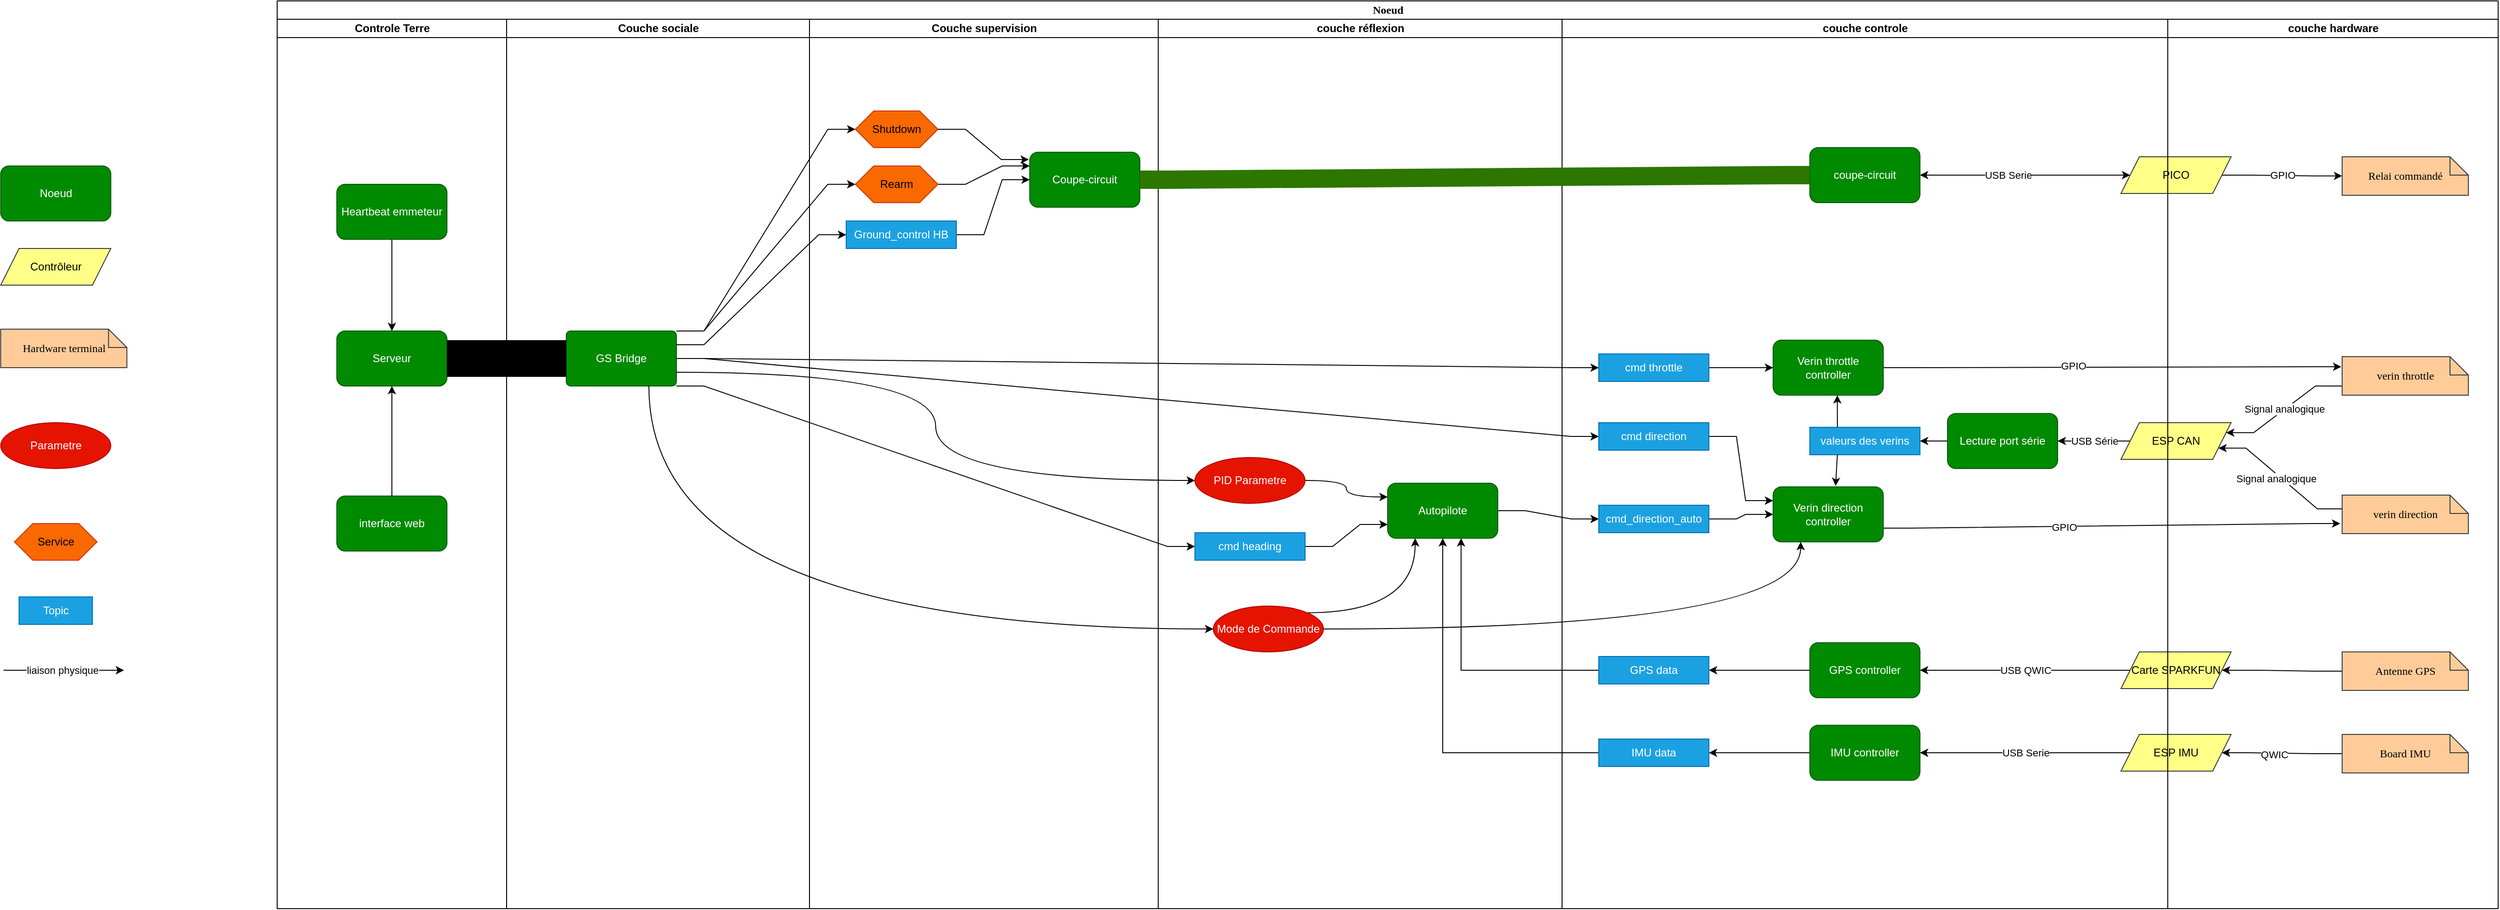 <mxfile version="27.1.4">
  <diagram name="Page-1" id="0783ab3e-0a74-02c8-0abd-f7b4e66b4bec">
    <mxGraphModel dx="2276" dy="832" grid="1" gridSize="10" guides="1" tooltips="1" connect="1" arrows="1" fold="1" page="1" pageScale="1" pageWidth="850" pageHeight="1100" background="none" math="0" shadow="0">
      <root>
        <mxCell id="0" />
        <mxCell id="1" parent="0" />
        <mxCell id="1c1d494c118603dd-1" value="Noeud" style="swimlane;html=1;childLayout=stackLayout;startSize=20;rounded=0;shadow=0;comic=0;labelBackgroundColor=none;strokeWidth=1;fontFamily=Verdana;fontSize=12;align=center;" parent="1" vertex="1">
          <mxGeometry x="40" y="20" width="2420" height="990" as="geometry" />
        </mxCell>
        <mxCell id="wUn-vo3ILw3S3Xmb6bR8-2" value="Controle Terre" style="swimlane;html=1;startSize=20;" vertex="1" parent="1c1d494c118603dd-1">
          <mxGeometry y="20" width="250" height="970" as="geometry">
            <mxRectangle y="20" width="40" height="970" as="alternateBounds" />
          </mxGeometry>
        </mxCell>
        <mxCell id="wUn-vo3ILw3S3Xmb6bR8-29" value="Serveur" style="rounded=1;whiteSpace=wrap;html=1;fillColor=#008a00;fontColor=#ffffff;strokeColor=#005700;" vertex="1" parent="wUn-vo3ILw3S3Xmb6bR8-2">
          <mxGeometry x="65" y="340" width="120" height="60" as="geometry" />
        </mxCell>
        <mxCell id="wUn-vo3ILw3S3Xmb6bR8-128" style="shape=connector;rounded=0;orthogonalLoop=1;jettySize=auto;html=1;entryX=0.5;entryY=0;entryDx=0;entryDy=0;strokeColor=default;align=center;verticalAlign=middle;fontFamily=Helvetica;fontSize=11;fontColor=default;labelBackgroundColor=default;endArrow=classic;" edge="1" parent="wUn-vo3ILw3S3Xmb6bR8-2" source="wUn-vo3ILw3S3Xmb6bR8-30" target="wUn-vo3ILw3S3Xmb6bR8-29">
          <mxGeometry relative="1" as="geometry" />
        </mxCell>
        <mxCell id="wUn-vo3ILw3S3Xmb6bR8-30" value="Heartbeat emmeteur" style="rounded=1;whiteSpace=wrap;html=1;fillColor=#008a00;fontColor=#ffffff;strokeColor=#005700;" vertex="1" parent="wUn-vo3ILw3S3Xmb6bR8-2">
          <mxGeometry x="65" y="180" width="120" height="60" as="geometry" />
        </mxCell>
        <mxCell id="wUn-vo3ILw3S3Xmb6bR8-31" value="interface web" style="rounded=1;whiteSpace=wrap;html=1;fillColor=#008a00;fontColor=#ffffff;strokeColor=#005700;" vertex="1" parent="wUn-vo3ILw3S3Xmb6bR8-2">
          <mxGeometry x="65" y="520" width="120" height="60" as="geometry" />
        </mxCell>
        <mxCell id="wUn-vo3ILw3S3Xmb6bR8-129" style="shape=connector;rounded=0;orthogonalLoop=1;jettySize=auto;html=1;entryX=0.5;entryY=1;entryDx=0;entryDy=0;strokeColor=default;align=center;verticalAlign=middle;fontFamily=Helvetica;fontSize=11;fontColor=default;labelBackgroundColor=default;endArrow=classic;" edge="1" parent="wUn-vo3ILw3S3Xmb6bR8-2" source="wUn-vo3ILw3S3Xmb6bR8-31" target="wUn-vo3ILw3S3Xmb6bR8-29">
          <mxGeometry relative="1" as="geometry" />
        </mxCell>
        <mxCell id="1c1d494c118603dd-2" value="Couche sociale" style="swimlane;html=1;startSize=20;" parent="1c1d494c118603dd-1" vertex="1">
          <mxGeometry x="250" y="20" width="330" height="970" as="geometry">
            <mxRectangle y="20" width="40" height="970" as="alternateBounds" />
          </mxGeometry>
        </mxCell>
        <mxCell id="wUn-vo3ILw3S3Xmb6bR8-8" value="GS Bridge" style="rounded=1;whiteSpace=wrap;html=1;fillColor=#008a00;fontColor=#ffffff;strokeColor=#005700;arcSize=8;" vertex="1" parent="1c1d494c118603dd-2">
          <mxGeometry x="65" y="340" width="120" height="60" as="geometry" />
        </mxCell>
        <mxCell id="1c1d494c118603dd-3" value="Couche supervision" style="swimlane;html=1;startSize=20;" parent="1c1d494c118603dd-1" vertex="1">
          <mxGeometry x="580" y="20" width="380" height="970" as="geometry" />
        </mxCell>
        <mxCell id="wUn-vo3ILw3S3Xmb6bR8-9" value="Coupe-circuit" style="rounded=1;whiteSpace=wrap;html=1;fillColor=#008a00;fontColor=#ffffff;strokeColor=#005700;" vertex="1" parent="1c1d494c118603dd-3">
          <mxGeometry x="240" y="145" width="120" height="60" as="geometry" />
        </mxCell>
        <mxCell id="wUn-vo3ILw3S3Xmb6bR8-104" style="edgeStyle=entityRelationEdgeStyle;shape=connector;rounded=0;orthogonalLoop=1;jettySize=auto;html=1;strokeColor=default;align=center;verticalAlign=middle;fontFamily=Helvetica;fontSize=11;fontColor=default;labelBackgroundColor=default;endArrow=classic;" edge="1" parent="1c1d494c118603dd-3" source="wUn-vo3ILw3S3Xmb6bR8-32" target="wUn-vo3ILw3S3Xmb6bR8-9">
          <mxGeometry relative="1" as="geometry" />
        </mxCell>
        <mxCell id="wUn-vo3ILw3S3Xmb6bR8-32" value="Ground_control HB" style="rounded=0;whiteSpace=wrap;html=1;fillColor=#1ba1e2;fontColor=#ffffff;strokeColor=#006EAF;" vertex="1" parent="1c1d494c118603dd-3">
          <mxGeometry x="40" y="220" width="120" height="30" as="geometry" />
        </mxCell>
        <mxCell id="wUn-vo3ILw3S3Xmb6bR8-39" value="Shutdown" style="shape=hexagon;perimeter=hexagonPerimeter2;whiteSpace=wrap;html=1;fixedSize=1;fillColor=#fa6800;fontColor=#000000;strokeColor=#C73500;" vertex="1" parent="1c1d494c118603dd-3">
          <mxGeometry x="50" y="100" width="90" height="40" as="geometry" />
        </mxCell>
        <mxCell id="wUn-vo3ILw3S3Xmb6bR8-103" style="edgeStyle=entityRelationEdgeStyle;shape=connector;rounded=0;orthogonalLoop=1;jettySize=auto;html=1;entryX=0;entryY=0.25;entryDx=0;entryDy=0;strokeColor=light-dark(#000000,#FF8000);align=center;verticalAlign=middle;fontFamily=Helvetica;fontSize=11;fontColor=default;labelBackgroundColor=default;endArrow=classic;" edge="1" parent="1c1d494c118603dd-3" source="wUn-vo3ILw3S3Xmb6bR8-40" target="wUn-vo3ILw3S3Xmb6bR8-9">
          <mxGeometry relative="1" as="geometry" />
        </mxCell>
        <mxCell id="wUn-vo3ILw3S3Xmb6bR8-40" value="Rearm" style="shape=hexagon;perimeter=hexagonPerimeter2;whiteSpace=wrap;html=1;fixedSize=1;fillColor=#fa6800;fontColor=#000000;strokeColor=#C73500;" vertex="1" parent="1c1d494c118603dd-3">
          <mxGeometry x="50" y="160" width="90" height="40" as="geometry" />
        </mxCell>
        <mxCell id="wUn-vo3ILw3S3Xmb6bR8-102" style="edgeStyle=entityRelationEdgeStyle;shape=connector;rounded=0;orthogonalLoop=1;jettySize=auto;html=1;entryX=-0.008;entryY=0.133;entryDx=0;entryDy=0;entryPerimeter=0;strokeColor=light-dark(#000000,#FF8000);align=center;verticalAlign=middle;fontFamily=Helvetica;fontSize=11;fontColor=default;labelBackgroundColor=default;endArrow=classic;" edge="1" parent="1c1d494c118603dd-3" source="wUn-vo3ILw3S3Xmb6bR8-39" target="wUn-vo3ILw3S3Xmb6bR8-9">
          <mxGeometry relative="1" as="geometry" />
        </mxCell>
        <mxCell id="wUn-vo3ILw3S3Xmb6bR8-90" style="edgeStyle=entityRelationEdgeStyle;shape=connector;rounded=0;orthogonalLoop=1;jettySize=auto;html=1;strokeColor=default;align=center;verticalAlign=middle;fontFamily=Helvetica;fontSize=11;fontColor=default;labelBackgroundColor=default;endArrow=classic;" edge="1" parent="1c1d494c118603dd-1" source="wUn-vo3ILw3S3Xmb6bR8-8" target="wUn-vo3ILw3S3Xmb6bR8-35">
          <mxGeometry relative="1" as="geometry">
            <mxPoint x="1430" y="400" as="targetPoint" />
          </mxGeometry>
        </mxCell>
        <mxCell id="wUn-vo3ILw3S3Xmb6bR8-91" style="edgeStyle=entityRelationEdgeStyle;shape=connector;rounded=0;orthogonalLoop=1;jettySize=auto;html=1;strokeColor=default;align=center;verticalAlign=middle;fontFamily=Helvetica;fontSize=11;fontColor=default;labelBackgroundColor=default;endArrow=classic;" edge="1" parent="1c1d494c118603dd-1" source="wUn-vo3ILw3S3Xmb6bR8-8" target="wUn-vo3ILw3S3Xmb6bR8-36">
          <mxGeometry relative="1" as="geometry" />
        </mxCell>
        <mxCell id="wUn-vo3ILw3S3Xmb6bR8-94" style="edgeStyle=entityRelationEdgeStyle;shape=connector;rounded=0;orthogonalLoop=1;jettySize=auto;html=1;entryX=0;entryY=0.5;entryDx=0;entryDy=0;strokeColor=default;align=center;verticalAlign=middle;fontFamily=Helvetica;fontSize=11;fontColor=default;labelBackgroundColor=default;endArrow=classic;" edge="1" parent="1c1d494c118603dd-1" source="wUn-vo3ILw3S3Xmb6bR8-10" target="wUn-vo3ILw3S3Xmb6bR8-33">
          <mxGeometry relative="1" as="geometry" />
        </mxCell>
        <mxCell id="wUn-vo3ILw3S3Xmb6bR8-97" style="edgeStyle=orthogonalEdgeStyle;shape=connector;rounded=0;orthogonalLoop=1;jettySize=auto;html=1;exitX=1;exitY=0.75;exitDx=0;exitDy=0;strokeColor=light-dark(#000000,#EA6B66);align=center;verticalAlign=middle;fontFamily=Helvetica;fontSize=11;fontColor=default;labelBackgroundColor=default;endArrow=classic;curved=1;entryX=0;entryY=0.5;entryDx=0;entryDy=0;" edge="1" parent="1c1d494c118603dd-1" source="wUn-vo3ILw3S3Xmb6bR8-8" target="wUn-vo3ILw3S3Xmb6bR8-41">
          <mxGeometry relative="1" as="geometry">
            <mxPoint x="920" y="530" as="targetPoint" />
          </mxGeometry>
        </mxCell>
        <mxCell id="wUn-vo3ILw3S3Xmb6bR8-98" style="edgeStyle=entityRelationEdgeStyle;shape=connector;rounded=0;orthogonalLoop=1;jettySize=auto;html=1;exitX=1;exitY=1;exitDx=0;exitDy=0;strokeColor=default;align=center;verticalAlign=middle;fontFamily=Helvetica;fontSize=11;fontColor=default;labelBackgroundColor=default;endArrow=classic;" edge="1" parent="1c1d494c118603dd-1" source="wUn-vo3ILw3S3Xmb6bR8-8" target="wUn-vo3ILw3S3Xmb6bR8-37">
          <mxGeometry relative="1" as="geometry" />
        </mxCell>
        <mxCell id="wUn-vo3ILw3S3Xmb6bR8-99" style="edgeStyle=entityRelationEdgeStyle;shape=connector;rounded=0;orthogonalLoop=1;jettySize=auto;html=1;exitX=1;exitY=0.25;exitDx=0;exitDy=0;strokeColor=default;align=center;verticalAlign=middle;fontFamily=Helvetica;fontSize=11;fontColor=default;labelBackgroundColor=default;endArrow=classic;" edge="1" parent="1c1d494c118603dd-1" source="wUn-vo3ILw3S3Xmb6bR8-8" target="wUn-vo3ILw3S3Xmb6bR8-32">
          <mxGeometry relative="1" as="geometry" />
        </mxCell>
        <mxCell id="wUn-vo3ILw3S3Xmb6bR8-100" style="edgeStyle=entityRelationEdgeStyle;shape=connector;rounded=0;orthogonalLoop=1;jettySize=auto;html=1;exitX=1;exitY=0;exitDx=0;exitDy=0;entryX=0;entryY=0.5;entryDx=0;entryDy=0;strokeColor=light-dark(#000000,#FF8000);align=center;verticalAlign=middle;fontFamily=Helvetica;fontSize=11;fontColor=default;labelBackgroundColor=default;endArrow=classic;" edge="1" parent="1c1d494c118603dd-1" source="wUn-vo3ILw3S3Xmb6bR8-8" target="wUn-vo3ILw3S3Xmb6bR8-40">
          <mxGeometry relative="1" as="geometry" />
        </mxCell>
        <mxCell id="wUn-vo3ILw3S3Xmb6bR8-101" style="edgeStyle=entityRelationEdgeStyle;shape=connector;rounded=0;orthogonalLoop=1;jettySize=auto;html=1;exitX=1;exitY=0;exitDx=0;exitDy=0;entryX=0;entryY=0.5;entryDx=0;entryDy=0;strokeColor=light-dark(#000000,#FF8000);align=center;verticalAlign=middle;fontFamily=Helvetica;fontSize=11;fontColor=default;labelBackgroundColor=default;endArrow=classic;" edge="1" parent="1c1d494c118603dd-1" source="wUn-vo3ILw3S3Xmb6bR8-8" target="wUn-vo3ILw3S3Xmb6bR8-39">
          <mxGeometry relative="1" as="geometry" />
        </mxCell>
        <mxCell id="wUn-vo3ILw3S3Xmb6bR8-108" style="edgeStyle=entityRelationEdgeStyle;shape=connector;rounded=0;orthogonalLoop=1;jettySize=auto;html=1;entryX=1;entryY=0.5;entryDx=0;entryDy=0;strokeColor=light-dark(#000000,#FFFF33);align=center;verticalAlign=middle;fontFamily=Helvetica;fontSize=11;fontColor=default;labelBackgroundColor=default;endArrow=classic;" edge="1" parent="1c1d494c118603dd-1" source="wUn-vo3ILw3S3Xmb6bR8-87" target="wUn-vo3ILw3S3Xmb6bR8-48">
          <mxGeometry relative="1" as="geometry" />
        </mxCell>
        <mxCell id="wUn-vo3ILw3S3Xmb6bR8-144" value="QWIC" style="edgeLabel;html=1;align=center;verticalAlign=middle;resizable=0;points=[];fontFamily=Helvetica;fontSize=11;fontColor=default;labelBackgroundColor=default;" vertex="1" connectable="0" parent="wUn-vo3ILw3S3Xmb6bR8-108">
          <mxGeometry x="0.13" y="1" relative="1" as="geometry">
            <mxPoint as="offset" />
          </mxGeometry>
        </mxCell>
        <mxCell id="wUn-vo3ILw3S3Xmb6bR8-109" style="edgeStyle=entityRelationEdgeStyle;shape=connector;rounded=0;orthogonalLoop=1;jettySize=auto;html=1;strokeColor=light-dark(#000000,#FFFF33);align=center;verticalAlign=middle;fontFamily=Helvetica;fontSize=11;fontColor=default;labelBackgroundColor=default;endArrow=classic;" edge="1" parent="1c1d494c118603dd-1" source="wUn-vo3ILw3S3Xmb6bR8-86" target="wUn-vo3ILw3S3Xmb6bR8-49">
          <mxGeometry relative="1" as="geometry" />
        </mxCell>
        <mxCell id="wUn-vo3ILw3S3Xmb6bR8-113" style="edgeStyle=orthogonalEdgeStyle;shape=connector;rounded=0;orthogonalLoop=1;jettySize=auto;html=1;strokeColor=default;align=center;verticalAlign=middle;fontFamily=Helvetica;fontSize=11;fontColor=default;labelBackgroundColor=default;endArrow=classic;" edge="1" parent="1c1d494c118603dd-1" source="wUn-vo3ILw3S3Xmb6bR8-38" target="wUn-vo3ILw3S3Xmb6bR8-10">
          <mxGeometry relative="1" as="geometry">
            <Array as="points">
              <mxPoint x="1290" y="730" />
            </Array>
          </mxGeometry>
        </mxCell>
        <mxCell id="wUn-vo3ILw3S3Xmb6bR8-114" style="edgeStyle=orthogonalEdgeStyle;shape=connector;rounded=0;orthogonalLoop=1;jettySize=auto;html=1;strokeColor=default;align=center;verticalAlign=middle;fontFamily=Helvetica;fontSize=11;fontColor=default;labelBackgroundColor=default;endArrow=classic;" edge="1" parent="1c1d494c118603dd-1" source="wUn-vo3ILw3S3Xmb6bR8-34" target="wUn-vo3ILw3S3Xmb6bR8-10">
          <mxGeometry relative="1" as="geometry" />
        </mxCell>
        <mxCell id="wUn-vo3ILw3S3Xmb6bR8-115" style="edgeStyle=entityRelationEdgeStyle;shape=connector;rounded=0;orthogonalLoop=1;jettySize=auto;html=1;strokeColor=light-dark(#000000,#FFFF33);align=center;verticalAlign=middle;fontFamily=Helvetica;fontSize=11;fontColor=default;labelBackgroundColor=default;endArrow=classic;entryX=-0.007;entryY=0.262;entryDx=0;entryDy=0;entryPerimeter=0;" edge="1" parent="1c1d494c118603dd-1" source="wUn-vo3ILw3S3Xmb6bR8-27" target="wUn-vo3ILw3S3Xmb6bR8-84">
          <mxGeometry relative="1" as="geometry">
            <mxPoint x="2130" y="400" as="targetPoint" />
          </mxGeometry>
        </mxCell>
        <mxCell id="wUn-vo3ILw3S3Xmb6bR8-146" value="GPIO" style="edgeLabel;html=1;align=center;verticalAlign=middle;resizable=0;points=[];fontFamily=Helvetica;fontSize=11;fontColor=default;labelBackgroundColor=default;" vertex="1" connectable="0" parent="wUn-vo3ILw3S3Xmb6bR8-115">
          <mxGeometry x="-0.17" y="2" relative="1" as="geometry">
            <mxPoint as="offset" />
          </mxGeometry>
        </mxCell>
        <mxCell id="wUn-vo3ILw3S3Xmb6bR8-116" value="Signal analogique" style="edgeStyle=entityRelationEdgeStyle;shape=connector;rounded=0;orthogonalLoop=1;jettySize=auto;html=1;entryX=1;entryY=0.25;entryDx=0;entryDy=0;strokeColor=light-dark(#000000,#FFFF33);align=center;verticalAlign=middle;fontFamily=Helvetica;fontSize=11;fontColor=default;labelBackgroundColor=default;endArrow=classic;exitX=0.007;exitY=0.762;exitDx=0;exitDy=0;exitPerimeter=0;" edge="1" parent="1c1d494c118603dd-1" source="wUn-vo3ILw3S3Xmb6bR8-84" target="wUn-vo3ILw3S3Xmb6bR8-47">
          <mxGeometry relative="1" as="geometry" />
        </mxCell>
        <mxCell id="wUn-vo3ILw3S3Xmb6bR8-119" style="edgeStyle=entityRelationEdgeStyle;shape=connector;rounded=0;orthogonalLoop=1;jettySize=auto;html=1;exitX=0.022;exitY=0.357;exitDx=0;exitDy=0;exitPerimeter=0;entryX=1;entryY=0.75;entryDx=0;entryDy=0;strokeColor=light-dark(#000000,#FFFF33);align=center;verticalAlign=middle;fontFamily=Helvetica;fontSize=11;fontColor=default;labelBackgroundColor=default;endArrow=classic;" edge="1" parent="1c1d494c118603dd-1" source="wUn-vo3ILw3S3Xmb6bR8-85" target="wUn-vo3ILw3S3Xmb6bR8-47">
          <mxGeometry relative="1" as="geometry" />
        </mxCell>
        <mxCell id="wUn-vo3ILw3S3Xmb6bR8-133" value="Signal analogique" style="edgeLabel;html=1;align=center;verticalAlign=middle;resizable=0;points=[];fontFamily=Helvetica;fontSize=11;fontColor=default;labelBackgroundColor=default;" vertex="1" connectable="0" parent="wUn-vo3ILw3S3Xmb6bR8-119">
          <mxGeometry x="0.051" y="4" relative="1" as="geometry">
            <mxPoint as="offset" />
          </mxGeometry>
        </mxCell>
        <mxCell id="wUn-vo3ILw3S3Xmb6bR8-121" style="edgeStyle=entityRelationEdgeStyle;shape=connector;rounded=0;orthogonalLoop=1;jettySize=auto;html=1;exitX=1;exitY=0.75;exitDx=0;exitDy=0;strokeColor=light-dark(#000000,#FFFF33);align=center;verticalAlign=middle;fontFamily=Helvetica;fontSize=11;fontColor=default;labelBackgroundColor=default;endArrow=classic;entryX=-0.015;entryY=0.738;entryDx=0;entryDy=0;entryPerimeter=0;" edge="1" parent="1c1d494c118603dd-1" source="wUn-vo3ILw3S3Xmb6bR8-28" target="wUn-vo3ILw3S3Xmb6bR8-85">
          <mxGeometry relative="1" as="geometry">
            <mxPoint x="2130" y="532" as="targetPoint" />
          </mxGeometry>
        </mxCell>
        <mxCell id="wUn-vo3ILw3S3Xmb6bR8-147" value="GPIO" style="edgeLabel;html=1;align=center;verticalAlign=middle;resizable=0;points=[];fontFamily=Helvetica;fontSize=11;fontColor=default;labelBackgroundColor=default;" vertex="1" connectable="0" parent="wUn-vo3ILw3S3Xmb6bR8-121">
          <mxGeometry x="-0.209" y="-1" relative="1" as="geometry">
            <mxPoint as="offset" />
          </mxGeometry>
        </mxCell>
        <mxCell id="1c1d494c118603dd-4" value="couche réflexion" style="swimlane;html=1;startSize=20;" parent="1c1d494c118603dd-1" vertex="1">
          <mxGeometry x="960" y="20" width="440" height="970" as="geometry" />
        </mxCell>
        <mxCell id="wUn-vo3ILw3S3Xmb6bR8-10" value="Autopilote" style="rounded=1;whiteSpace=wrap;html=1;fillColor=#008a00;fontColor=#ffffff;strokeColor=#005700;" vertex="1" parent="1c1d494c118603dd-4">
          <mxGeometry x="250" y="506" width="120" height="60" as="geometry" />
        </mxCell>
        <mxCell id="wUn-vo3ILw3S3Xmb6bR8-95" style="edgeStyle=entityRelationEdgeStyle;shape=connector;rounded=0;orthogonalLoop=1;jettySize=auto;html=1;entryX=0;entryY=0.75;entryDx=0;entryDy=0;strokeColor=default;align=center;verticalAlign=middle;fontFamily=Helvetica;fontSize=11;fontColor=default;labelBackgroundColor=default;endArrow=classic;" edge="1" parent="1c1d494c118603dd-4" source="wUn-vo3ILw3S3Xmb6bR8-37" target="wUn-vo3ILw3S3Xmb6bR8-10">
          <mxGeometry relative="1" as="geometry" />
        </mxCell>
        <mxCell id="wUn-vo3ILw3S3Xmb6bR8-37" value="cmd heading" style="rounded=0;whiteSpace=wrap;html=1;fillColor=#1ba1e2;fontColor=#ffffff;strokeColor=#006EAF;" vertex="1" parent="1c1d494c118603dd-4">
          <mxGeometry x="40" y="560" width="120" height="30" as="geometry" />
        </mxCell>
        <mxCell id="wUn-vo3ILw3S3Xmb6bR8-96" style="edgeStyle=orthogonalEdgeStyle;shape=connector;rounded=0;orthogonalLoop=1;jettySize=auto;html=1;entryX=0;entryY=0.25;entryDx=0;entryDy=0;strokeColor=light-dark(#000000,#EA6B66);align=center;verticalAlign=middle;fontFamily=Helvetica;fontSize=11;fontColor=default;labelBackgroundColor=default;endArrow=classic;curved=1;" edge="1" parent="1c1d494c118603dd-4" source="wUn-vo3ILw3S3Xmb6bR8-41" target="wUn-vo3ILw3S3Xmb6bR8-10">
          <mxGeometry relative="1" as="geometry" />
        </mxCell>
        <mxCell id="wUn-vo3ILw3S3Xmb6bR8-41" value="PID Parametre" style="ellipse;whiteSpace=wrap;html=1;fillColor=#e51400;fontColor=#ffffff;strokeColor=#B20000;" vertex="1" parent="1c1d494c118603dd-4">
          <mxGeometry x="40" y="478" width="120" height="50" as="geometry" />
        </mxCell>
        <mxCell id="wUn-vo3ILw3S3Xmb6bR8-150" style="edgeStyle=orthogonalEdgeStyle;shape=connector;curved=1;rounded=0;orthogonalLoop=1;jettySize=auto;html=1;exitX=1;exitY=0;exitDx=0;exitDy=0;entryX=0.25;entryY=1;entryDx=0;entryDy=0;strokeColor=light-dark(#000000,#EA6B66);align=center;verticalAlign=middle;fontFamily=Helvetica;fontSize=11;fontColor=default;labelBackgroundColor=default;endArrow=classic;" edge="1" parent="1c1d494c118603dd-4" source="wUn-vo3ILw3S3Xmb6bR8-148" target="wUn-vo3ILw3S3Xmb6bR8-10">
          <mxGeometry relative="1" as="geometry" />
        </mxCell>
        <mxCell id="wUn-vo3ILw3S3Xmb6bR8-148" value="Mode de Commande" style="ellipse;whiteSpace=wrap;html=1;fillColor=#e51400;fontColor=#ffffff;strokeColor=#B20000;" vertex="1" parent="1c1d494c118603dd-4">
          <mxGeometry x="60" y="640" width="120" height="50" as="geometry" />
        </mxCell>
        <mxCell id="wUn-vo3ILw3S3Xmb6bR8-1" value="couche controle" style="swimlane;html=1;startSize=20;" vertex="1" parent="1c1d494c118603dd-1">
          <mxGeometry x="1400" y="20" width="660" height="970" as="geometry" />
        </mxCell>
        <mxCell id="wUn-vo3ILw3S3Xmb6bR8-105" style="edgeStyle=entityRelationEdgeStyle;shape=connector;rounded=0;orthogonalLoop=1;jettySize=auto;html=1;strokeColor=default;align=center;verticalAlign=middle;fontFamily=Helvetica;fontSize=11;fontColor=default;labelBackgroundColor=default;endArrow=classic;" edge="1" parent="wUn-vo3ILw3S3Xmb6bR8-1" source="wUn-vo3ILw3S3Xmb6bR8-11" target="wUn-vo3ILw3S3Xmb6bR8-38">
          <mxGeometry relative="1" as="geometry" />
        </mxCell>
        <mxCell id="wUn-vo3ILw3S3Xmb6bR8-11" value="GPS controller" style="rounded=1;whiteSpace=wrap;html=1;fillColor=#008a00;fontColor=#ffffff;strokeColor=#005700;" vertex="1" parent="wUn-vo3ILw3S3Xmb6bR8-1">
          <mxGeometry x="270" y="680" width="120" height="60" as="geometry" />
        </mxCell>
        <mxCell id="wUn-vo3ILw3S3Xmb6bR8-106" style="edgeStyle=entityRelationEdgeStyle;shape=connector;rounded=0;orthogonalLoop=1;jettySize=auto;html=1;strokeColor=default;align=center;verticalAlign=middle;fontFamily=Helvetica;fontSize=11;fontColor=default;labelBackgroundColor=default;endArrow=classic;" edge="1" parent="wUn-vo3ILw3S3Xmb6bR8-1" source="wUn-vo3ILw3S3Xmb6bR8-12" target="wUn-vo3ILw3S3Xmb6bR8-34">
          <mxGeometry relative="1" as="geometry" />
        </mxCell>
        <mxCell id="wUn-vo3ILw3S3Xmb6bR8-12" value="IMU controller" style="rounded=1;whiteSpace=wrap;html=1;fillColor=#008a00;fontColor=#ffffff;strokeColor=#005700;" vertex="1" parent="wUn-vo3ILw3S3Xmb6bR8-1">
          <mxGeometry x="270" y="770" width="120" height="60" as="geometry" />
        </mxCell>
        <mxCell id="wUn-vo3ILw3S3Xmb6bR8-125" style="edgeStyle=entityRelationEdgeStyle;shape=connector;rounded=0;orthogonalLoop=1;jettySize=auto;html=1;strokeColor=light-dark(#000000,#FFFF33);align=center;verticalAlign=middle;fontFamily=Helvetica;fontSize=11;fontColor=default;labelBackgroundColor=default;endArrow=classic;startArrow=classic;startFill=1;entryX=0;entryY=0.5;entryDx=0;entryDy=0;" edge="1" parent="wUn-vo3ILw3S3Xmb6bR8-1" source="wUn-vo3ILw3S3Xmb6bR8-13" target="wUn-vo3ILw3S3Xmb6bR8-46">
          <mxGeometry relative="1" as="geometry">
            <mxPoint x="660" y="170" as="targetPoint" />
            <Array as="points">
              <mxPoint x="630" y="170" />
              <mxPoint x="570" y="80" />
            </Array>
          </mxGeometry>
        </mxCell>
        <mxCell id="wUn-vo3ILw3S3Xmb6bR8-143" value="USB Serie" style="edgeLabel;html=1;align=center;verticalAlign=middle;resizable=0;points=[];fontFamily=Helvetica;fontSize=11;fontColor=default;labelBackgroundColor=default;" vertex="1" connectable="0" parent="wUn-vo3ILw3S3Xmb6bR8-125">
          <mxGeometry x="-0.305" y="-1" relative="1" as="geometry">
            <mxPoint x="16" y="-1" as="offset" />
          </mxGeometry>
        </mxCell>
        <mxCell id="wUn-vo3ILw3S3Xmb6bR8-13" value="coupe-circuit" style="rounded=1;whiteSpace=wrap;html=1;fillColor=#008a00;fontColor=#ffffff;strokeColor=#005700;" vertex="1" parent="wUn-vo3ILw3S3Xmb6bR8-1">
          <mxGeometry x="270" y="140" width="120" height="60" as="geometry" />
        </mxCell>
        <mxCell id="wUn-vo3ILw3S3Xmb6bR8-27" value="Verin throttle controller" style="rounded=1;whiteSpace=wrap;html=1;fillColor=#008a00;fontColor=#ffffff;strokeColor=#005700;" vertex="1" parent="wUn-vo3ILw3S3Xmb6bR8-1">
          <mxGeometry x="230" y="350" width="120" height="60" as="geometry" />
        </mxCell>
        <mxCell id="wUn-vo3ILw3S3Xmb6bR8-28" value="Verin direction controller" style="rounded=1;whiteSpace=wrap;html=1;fillColor=#008a00;fontColor=#ffffff;strokeColor=#005700;" vertex="1" parent="wUn-vo3ILw3S3Xmb6bR8-1">
          <mxGeometry x="230" y="510" width="120" height="60" as="geometry" />
        </mxCell>
        <mxCell id="wUn-vo3ILw3S3Xmb6bR8-34" value="IMU data" style="rounded=0;whiteSpace=wrap;html=1;fillColor=#1ba1e2;fontColor=#ffffff;strokeColor=#006EAF;" vertex="1" parent="wUn-vo3ILw3S3Xmb6bR8-1">
          <mxGeometry x="40" y="785" width="120" height="30" as="geometry" />
        </mxCell>
        <mxCell id="wUn-vo3ILw3S3Xmb6bR8-38" value="GPS data" style="rounded=0;whiteSpace=wrap;html=1;fillColor=#1ba1e2;fontColor=#ffffff;strokeColor=#006EAF;" vertex="1" parent="wUn-vo3ILw3S3Xmb6bR8-1">
          <mxGeometry x="40" y="695" width="120" height="30" as="geometry" />
        </mxCell>
        <mxCell id="wUn-vo3ILw3S3Xmb6bR8-89" style="edgeStyle=orthogonalEdgeStyle;rounded=0;orthogonalLoop=1;jettySize=auto;html=1;entryX=0;entryY=0.5;entryDx=0;entryDy=0;curved=1;" edge="1" parent="wUn-vo3ILw3S3Xmb6bR8-1" source="wUn-vo3ILw3S3Xmb6bR8-35" target="wUn-vo3ILw3S3Xmb6bR8-27">
          <mxGeometry relative="1" as="geometry" />
        </mxCell>
        <mxCell id="wUn-vo3ILw3S3Xmb6bR8-35" value="cmd throttle" style="rounded=0;whiteSpace=wrap;html=1;fillColor=#1ba1e2;fontColor=#ffffff;strokeColor=#006EAF;" vertex="1" parent="wUn-vo3ILw3S3Xmb6bR8-1">
          <mxGeometry x="40" y="365" width="120" height="30" as="geometry" />
        </mxCell>
        <mxCell id="wUn-vo3ILw3S3Xmb6bR8-92" style="edgeStyle=entityRelationEdgeStyle;shape=connector;rounded=0;orthogonalLoop=1;jettySize=auto;html=1;strokeColor=default;align=center;verticalAlign=middle;fontFamily=Helvetica;fontSize=11;fontColor=default;labelBackgroundColor=default;endArrow=classic;entryX=0;entryY=0.25;entryDx=0;entryDy=0;" edge="1" parent="wUn-vo3ILw3S3Xmb6bR8-1" source="wUn-vo3ILw3S3Xmb6bR8-36" target="wUn-vo3ILw3S3Xmb6bR8-28">
          <mxGeometry relative="1" as="geometry" />
        </mxCell>
        <mxCell id="wUn-vo3ILw3S3Xmb6bR8-36" value="cmd direction" style="rounded=0;whiteSpace=wrap;html=1;fillColor=#1ba1e2;fontColor=#ffffff;strokeColor=#006EAF;" vertex="1" parent="wUn-vo3ILw3S3Xmb6bR8-1">
          <mxGeometry x="40" y="440" width="120" height="30" as="geometry" />
        </mxCell>
        <mxCell id="wUn-vo3ILw3S3Xmb6bR8-93" style="edgeStyle=entityRelationEdgeStyle;shape=connector;rounded=0;orthogonalLoop=1;jettySize=auto;html=1;strokeColor=default;align=center;verticalAlign=middle;fontFamily=Helvetica;fontSize=11;fontColor=default;labelBackgroundColor=default;endArrow=classic;entryX=0;entryY=0.5;entryDx=0;entryDy=0;" edge="1" parent="wUn-vo3ILw3S3Xmb6bR8-1" source="wUn-vo3ILw3S3Xmb6bR8-33" target="wUn-vo3ILw3S3Xmb6bR8-28">
          <mxGeometry relative="1" as="geometry" />
        </mxCell>
        <mxCell id="wUn-vo3ILw3S3Xmb6bR8-33" value="cmd_direction_auto" style="rounded=0;whiteSpace=wrap;html=1;fillColor=#1ba1e2;fontColor=#ffffff;strokeColor=#006EAF;" vertex="1" parent="wUn-vo3ILw3S3Xmb6bR8-1">
          <mxGeometry x="40" y="530" width="120" height="30" as="geometry" />
        </mxCell>
        <mxCell id="wUn-vo3ILw3S3Xmb6bR8-46" value="PICO" style="shape=parallelogram;perimeter=parallelogramPerimeter;whiteSpace=wrap;html=1;fixedSize=1;fillColor=light-dark(#ffff88, #fffb00);strokeColor=#36393d;fontColor=light-dark(#000000,#000000);" vertex="1" parent="wUn-vo3ILw3S3Xmb6bR8-1">
          <mxGeometry x="609" y="150" width="120" height="40" as="geometry" />
        </mxCell>
        <mxCell id="wUn-vo3ILw3S3Xmb6bR8-136" value="USB Série" style="edgeStyle=entityRelationEdgeStyle;shape=connector;rounded=0;orthogonalLoop=1;jettySize=auto;html=1;strokeColor=light-dark(#000000,#FFFF33);align=center;verticalAlign=middle;fontFamily=Helvetica;fontSize=11;fontColor=default;labelBackgroundColor=default;endArrow=classic;" edge="1" parent="wUn-vo3ILw3S3Xmb6bR8-1" source="wUn-vo3ILw3S3Xmb6bR8-47" target="wUn-vo3ILw3S3Xmb6bR8-135">
          <mxGeometry relative="1" as="geometry" />
        </mxCell>
        <mxCell id="wUn-vo3ILw3S3Xmb6bR8-47" value="ESP CAN" style="shape=parallelogram;perimeter=parallelogramPerimeter;whiteSpace=wrap;html=1;fixedSize=1;fillColor=light-dark(#ffff88, #fffb00);strokeColor=#36393d;fontColor=light-dark(#000000,#000000);" vertex="1" parent="wUn-vo3ILw3S3Xmb6bR8-1">
          <mxGeometry x="609" y="440" width="120" height="40" as="geometry" />
        </mxCell>
        <mxCell id="wUn-vo3ILw3S3Xmb6bR8-107" value="USB Serie" style="edgeStyle=entityRelationEdgeStyle;shape=connector;rounded=0;orthogonalLoop=1;jettySize=auto;html=1;strokeColor=light-dark(#000000,#FFFF33);align=center;verticalAlign=middle;fontFamily=Helvetica;fontSize=11;fontColor=default;labelBackgroundColor=default;endArrow=classic;" edge="1" parent="wUn-vo3ILw3S3Xmb6bR8-1" source="wUn-vo3ILw3S3Xmb6bR8-48" target="wUn-vo3ILw3S3Xmb6bR8-12">
          <mxGeometry relative="1" as="geometry" />
        </mxCell>
        <mxCell id="wUn-vo3ILw3S3Xmb6bR8-48" value="ESP IMU" style="shape=parallelogram;perimeter=parallelogramPerimeter;whiteSpace=wrap;html=1;fixedSize=1;fillColor=light-dark(#ffff88, #fffb00);strokeColor=#36393d;fontColor=light-dark(#000000,#000000);" vertex="1" parent="wUn-vo3ILw3S3Xmb6bR8-1">
          <mxGeometry x="609" y="780" width="120" height="40" as="geometry" />
        </mxCell>
        <mxCell id="wUn-vo3ILw3S3Xmb6bR8-110" value="USB QWIC" style="edgeStyle=entityRelationEdgeStyle;shape=connector;rounded=0;orthogonalLoop=1;jettySize=auto;html=1;strokeColor=light-dark(#000000,#FFFF33);align=center;verticalAlign=middle;fontFamily=Helvetica;fontSize=11;fontColor=default;labelBackgroundColor=default;endArrow=classic;" edge="1" parent="wUn-vo3ILw3S3Xmb6bR8-1" source="wUn-vo3ILw3S3Xmb6bR8-49" target="wUn-vo3ILw3S3Xmb6bR8-11">
          <mxGeometry relative="1" as="geometry" />
        </mxCell>
        <mxCell id="wUn-vo3ILw3S3Xmb6bR8-49" value="Carte SPARKFUN" style="shape=parallelogram;perimeter=parallelogramPerimeter;whiteSpace=wrap;html=1;fixedSize=1;fillColor=light-dark(#ffff88, #fffb00);strokeColor=#36393d;fontColor=light-dark(#000000,#000000);" vertex="1" parent="wUn-vo3ILw3S3Xmb6bR8-1">
          <mxGeometry x="609" y="690" width="120" height="40" as="geometry" />
        </mxCell>
        <mxCell id="wUn-vo3ILw3S3Xmb6bR8-140" style="edgeStyle=entityRelationEdgeStyle;shape=connector;rounded=0;orthogonalLoop=1;jettySize=auto;html=1;strokeColor=default;align=center;verticalAlign=middle;fontFamily=Helvetica;fontSize=11;fontColor=default;labelBackgroundColor=default;endArrow=classic;" edge="1" parent="wUn-vo3ILw3S3Xmb6bR8-1" source="wUn-vo3ILw3S3Xmb6bR8-135" target="wUn-vo3ILw3S3Xmb6bR8-139">
          <mxGeometry relative="1" as="geometry" />
        </mxCell>
        <mxCell id="wUn-vo3ILw3S3Xmb6bR8-135" value="Lecture port série" style="rounded=1;whiteSpace=wrap;html=1;fillColor=#008a00;fontColor=#ffffff;strokeColor=#005700;" vertex="1" parent="wUn-vo3ILw3S3Xmb6bR8-1">
          <mxGeometry x="420" y="430" width="120" height="60" as="geometry" />
        </mxCell>
        <mxCell id="wUn-vo3ILw3S3Xmb6bR8-139" value="valeurs des verins" style="rounded=0;whiteSpace=wrap;html=1;fillColor=#1ba1e2;fontColor=#ffffff;strokeColor=#006EAF;" vertex="1" parent="wUn-vo3ILw3S3Xmb6bR8-1">
          <mxGeometry x="270" y="445" width="120" height="30" as="geometry" />
        </mxCell>
        <mxCell id="wUn-vo3ILw3S3Xmb6bR8-141" style="rounded=0;orthogonalLoop=1;jettySize=auto;html=1;exitX=0.25;exitY=1;exitDx=0;exitDy=0;entryX=0.567;entryY=-0.017;entryDx=0;entryDy=0;entryPerimeter=0;strokeColor=default;align=center;verticalAlign=middle;fontFamily=Helvetica;fontSize=11;fontColor=default;labelBackgroundColor=default;endArrow=classic;" edge="1" parent="wUn-vo3ILw3S3Xmb6bR8-1" source="wUn-vo3ILw3S3Xmb6bR8-139" target="wUn-vo3ILw3S3Xmb6bR8-28">
          <mxGeometry relative="1" as="geometry" />
        </mxCell>
        <mxCell id="wUn-vo3ILw3S3Xmb6bR8-142" style="shape=connector;rounded=0;orthogonalLoop=1;jettySize=auto;html=1;exitX=0.25;exitY=0;exitDx=0;exitDy=0;entryX=0.583;entryY=1;entryDx=0;entryDy=0;entryPerimeter=0;strokeColor=default;align=center;verticalAlign=middle;fontFamily=Helvetica;fontSize=11;fontColor=default;labelBackgroundColor=default;endArrow=classic;" edge="1" parent="wUn-vo3ILw3S3Xmb6bR8-1" source="wUn-vo3ILw3S3Xmb6bR8-139" target="wUn-vo3ILw3S3Xmb6bR8-27">
          <mxGeometry relative="1" as="geometry" />
        </mxCell>
        <mxCell id="wUn-vo3ILw3S3Xmb6bR8-3" value="couche hardware" style="swimlane;html=1;startSize=20;" vertex="1" parent="1c1d494c118603dd-1">
          <mxGeometry x="2060" y="20" width="360" height="970" as="geometry" />
        </mxCell>
        <mxCell id="wUn-vo3ILw3S3Xmb6bR8-50" value="Relai commandé" style="shape=note;whiteSpace=wrap;html=1;rounded=0;shadow=0;comic=0;labelBackgroundColor=none;strokeWidth=1;fontFamily=Verdana;fontSize=12;align=center;size=20;fillColor=#ffcc99;strokeColor=#36393d;fillStyle=auto;" vertex="1" parent="wUn-vo3ILw3S3Xmb6bR8-3">
          <mxGeometry x="190" y="150" width="137.5" height="42" as="geometry" />
        </mxCell>
        <mxCell id="wUn-vo3ILw3S3Xmb6bR8-84" value="verin throttle" style="shape=note;whiteSpace=wrap;html=1;rounded=0;shadow=0;comic=0;labelBackgroundColor=none;strokeWidth=1;fontFamily=Verdana;fontSize=12;align=center;size=20;fillColor=#ffcc99;strokeColor=#36393d;fillStyle=auto;" vertex="1" parent="wUn-vo3ILw3S3Xmb6bR8-3">
          <mxGeometry x="190" y="368" width="137.5" height="42" as="geometry" />
        </mxCell>
        <mxCell id="wUn-vo3ILw3S3Xmb6bR8-85" value="verin direction" style="shape=note;whiteSpace=wrap;html=1;rounded=0;shadow=0;comic=0;labelBackgroundColor=none;strokeWidth=1;fontFamily=Verdana;fontSize=12;align=center;size=20;fillColor=#ffcc99;strokeColor=#36393d;fillStyle=auto;" vertex="1" parent="wUn-vo3ILw3S3Xmb6bR8-3">
          <mxGeometry x="190" y="519" width="137.5" height="42" as="geometry" />
        </mxCell>
        <mxCell id="wUn-vo3ILw3S3Xmb6bR8-86" value="Antenne GPS" style="shape=note;whiteSpace=wrap;html=1;rounded=0;shadow=0;comic=0;labelBackgroundColor=none;strokeWidth=1;fontFamily=Verdana;fontSize=12;align=center;size=20;fillColor=#ffcc99;strokeColor=#36393d;fillStyle=auto;" vertex="1" parent="wUn-vo3ILw3S3Xmb6bR8-3">
          <mxGeometry x="190" y="690" width="137.5" height="42" as="geometry" />
        </mxCell>
        <mxCell id="wUn-vo3ILw3S3Xmb6bR8-87" value="Board IMU" style="shape=note;whiteSpace=wrap;html=1;rounded=0;shadow=0;comic=0;labelBackgroundColor=none;strokeWidth=1;fontFamily=Verdana;fontSize=12;align=center;size=20;fillColor=#ffcc99;strokeColor=#36393d;fillStyle=auto;" vertex="1" parent="wUn-vo3ILw3S3Xmb6bR8-3">
          <mxGeometry x="190" y="780" width="137.5" height="42" as="geometry" />
        </mxCell>
        <mxCell id="wUn-vo3ILw3S3Xmb6bR8-123" style="edgeStyle=entityRelationEdgeStyle;shape=connector;rounded=0;orthogonalLoop=1;jettySize=auto;html=1;entryX=0.036;entryY=0.667;entryDx=0;entryDy=0;entryPerimeter=0;strokeColor=light-dark(#000000,#FFFF33);align=center;verticalAlign=middle;fontFamily=Helvetica;fontSize=11;fontColor=default;labelBackgroundColor=default;endArrow=classic;exitX=1;exitY=0.5;exitDx=0;exitDy=0;" edge="1" parent="wUn-vo3ILw3S3Xmb6bR8-3" source="wUn-vo3ILw3S3Xmb6bR8-46">
          <mxGeometry relative="1" as="geometry">
            <mxPoint x="41.204" y="170.502" as="sourcePoint" />
            <mxPoint x="190" y="170.824" as="targetPoint" />
          </mxGeometry>
        </mxCell>
        <mxCell id="wUn-vo3ILw3S3Xmb6bR8-145" value="GPIO" style="edgeLabel;html=1;align=center;verticalAlign=middle;resizable=0;points=[];fontFamily=Helvetica;fontSize=11;fontColor=default;labelBackgroundColor=default;" vertex="1" connectable="0" parent="wUn-vo3ILw3S3Xmb6bR8-123">
          <mxGeometry x="0.007" y="1" relative="1" as="geometry">
            <mxPoint as="offset" />
          </mxGeometry>
        </mxCell>
        <mxCell id="wUn-vo3ILw3S3Xmb6bR8-127" style="edgeStyle=entityRelationEdgeStyle;shape=connector;rounded=0;orthogonalLoop=1;jettySize=auto;html=1;strokeColor=#2D7600;align=center;verticalAlign=middle;fontFamily=Helvetica;fontSize=11;fontColor=default;labelBackgroundColor=default;endArrow=none;strokeWidth=20;startFill=0;fillColor=#60a917;" edge="1" parent="1c1d494c118603dd-1" source="wUn-vo3ILw3S3Xmb6bR8-9" target="wUn-vo3ILw3S3Xmb6bR8-13">
          <mxGeometry relative="1" as="geometry">
            <mxPoint x="1370" y="195" as="targetPoint" />
          </mxGeometry>
        </mxCell>
        <mxCell id="wUn-vo3ILw3S3Xmb6bR8-130" style="edgeStyle=entityRelationEdgeStyle;shape=connector;rounded=0;orthogonalLoop=1;jettySize=auto;html=1;strokeColor=default;align=center;verticalAlign=middle;fontFamily=Helvetica;fontSize=11;fontColor=default;labelBackgroundColor=default;endArrow=none;strokeWidth=40;startFill=0;" edge="1" parent="1c1d494c118603dd-1" source="wUn-vo3ILw3S3Xmb6bR8-29" target="wUn-vo3ILw3S3Xmb6bR8-8">
          <mxGeometry relative="1" as="geometry" />
        </mxCell>
        <mxCell id="wUn-vo3ILw3S3Xmb6bR8-132" value="Internet + VPN" style="edgeLabel;html=1;align=center;verticalAlign=middle;resizable=0;points=[];fontFamily=Helvetica;fontSize=11;fontColor=light-dark(#000000,#000000);labelBackgroundColor=light-dark(default, #ffffff);" vertex="1" connectable="0" parent="wUn-vo3ILw3S3Xmb6bR8-130">
          <mxGeometry x="-0.215" relative="1" as="geometry">
            <mxPoint x="14" as="offset" />
          </mxGeometry>
        </mxCell>
        <mxCell id="wUn-vo3ILw3S3Xmb6bR8-151" style="edgeStyle=orthogonalEdgeStyle;shape=connector;curved=1;rounded=0;orthogonalLoop=1;jettySize=auto;html=1;exitX=1;exitY=0.5;exitDx=0;exitDy=0;entryX=0.25;entryY=1;entryDx=0;entryDy=0;strokeColor=light-dark(#000000,#EA6B66);align=center;verticalAlign=middle;fontFamily=Helvetica;fontSize=11;fontColor=default;labelBackgroundColor=default;endArrow=classic;" edge="1" parent="1c1d494c118603dd-1" source="wUn-vo3ILw3S3Xmb6bR8-148" target="wUn-vo3ILw3S3Xmb6bR8-28">
          <mxGeometry relative="1" as="geometry" />
        </mxCell>
        <mxCell id="wUn-vo3ILw3S3Xmb6bR8-152" style="edgeStyle=orthogonalEdgeStyle;shape=connector;curved=1;rounded=0;orthogonalLoop=1;jettySize=auto;html=1;exitX=0.75;exitY=1;exitDx=0;exitDy=0;entryX=0;entryY=0.5;entryDx=0;entryDy=0;strokeColor=light-dark(#000000,#EA6B66);align=center;verticalAlign=middle;fontFamily=Helvetica;fontSize=11;fontColor=default;labelBackgroundColor=default;endArrow=classic;" edge="1" parent="1c1d494c118603dd-1" source="wUn-vo3ILw3S3Xmb6bR8-8" target="wUn-vo3ILw3S3Xmb6bR8-148">
          <mxGeometry relative="1" as="geometry" />
        </mxCell>
        <mxCell id="wUn-vo3ILw3S3Xmb6bR8-5" value="Noeud" style="rounded=1;whiteSpace=wrap;html=1;fillColor=#008a00;fontColor=#ffffff;strokeColor=#005700;" vertex="1" parent="1">
          <mxGeometry x="-261.25" y="200" width="120" height="60" as="geometry" />
        </mxCell>
        <mxCell id="wUn-vo3ILw3S3Xmb6bR8-153" style="edgeStyle=orthogonalEdgeStyle;shape=connector;curved=1;rounded=0;orthogonalLoop=1;jettySize=auto;html=1;strokeColor=light-dark(#000000,#FFFF33);align=center;verticalAlign=middle;fontFamily=Helvetica;fontSize=11;fontColor=default;labelBackgroundColor=default;endArrow=classic;" edge="1" parent="1">
          <mxGeometry relative="1" as="geometry">
            <mxPoint x="-126.87" y="750" as="targetPoint" />
            <mxPoint x="-258.12" y="750" as="sourcePoint" />
          </mxGeometry>
        </mxCell>
        <mxCell id="wUn-vo3ILw3S3Xmb6bR8-154" value="liaison physique" style="edgeLabel;html=1;align=center;verticalAlign=middle;resizable=0;points=[];fontFamily=Helvetica;fontSize=11;fontColor=default;labelBackgroundColor=default;" vertex="1" connectable="0" parent="wUn-vo3ILw3S3Xmb6bR8-153">
          <mxGeometry x="-0.025" relative="1" as="geometry">
            <mxPoint as="offset" />
          </mxGeometry>
        </mxCell>
        <mxCell id="wUn-vo3ILw3S3Xmb6bR8-6" value="Topic" style="rounded=0;whiteSpace=wrap;html=1;fillColor=#1ba1e2;fontColor=#ffffff;strokeColor=#006EAF;" vertex="1" parent="1">
          <mxGeometry x="-241.25" y="670" width="80" height="30" as="geometry" />
        </mxCell>
        <mxCell id="wUn-vo3ILw3S3Xmb6bR8-4" value="Service" style="shape=hexagon;perimeter=hexagonPerimeter2;whiteSpace=wrap;html=1;fixedSize=1;fillColor=#fa6800;fontColor=#000000;strokeColor=#C73500;" vertex="1" parent="1">
          <mxGeometry x="-246.25" y="590" width="90" height="40" as="geometry" />
        </mxCell>
        <mxCell id="wUn-vo3ILw3S3Xmb6bR8-7" value="Parametre" style="ellipse;whiteSpace=wrap;html=1;fillColor=#e51400;fontColor=#ffffff;strokeColor=#B20000;" vertex="1" parent="1">
          <mxGeometry x="-261.25" y="480" width="120" height="50" as="geometry" />
        </mxCell>
        <mxCell id="1c1d494c118603dd-21" value="Hardware terminal" style="shape=note;whiteSpace=wrap;html=1;rounded=0;shadow=0;comic=0;labelBackgroundColor=none;strokeWidth=1;fontFamily=Verdana;fontSize=12;align=center;size=20;fillColor=#ffcc99;strokeColor=#36393d;fillStyle=auto;" parent="1" vertex="1">
          <mxGeometry x="-261.25" y="378" width="137.5" height="42" as="geometry" />
        </mxCell>
        <mxCell id="wUn-vo3ILw3S3Xmb6bR8-45" value="Contrôleur" style="shape=parallelogram;perimeter=parallelogramPerimeter;whiteSpace=wrap;html=1;fixedSize=1;fillColor=light-dark(#ffff88, #fffb00);strokeColor=#36393d;fontColor=light-dark(#000000,#000000);" vertex="1" parent="1">
          <mxGeometry x="-261.25" y="290" width="120" height="40" as="geometry" />
        </mxCell>
      </root>
    </mxGraphModel>
  </diagram>
</mxfile>
